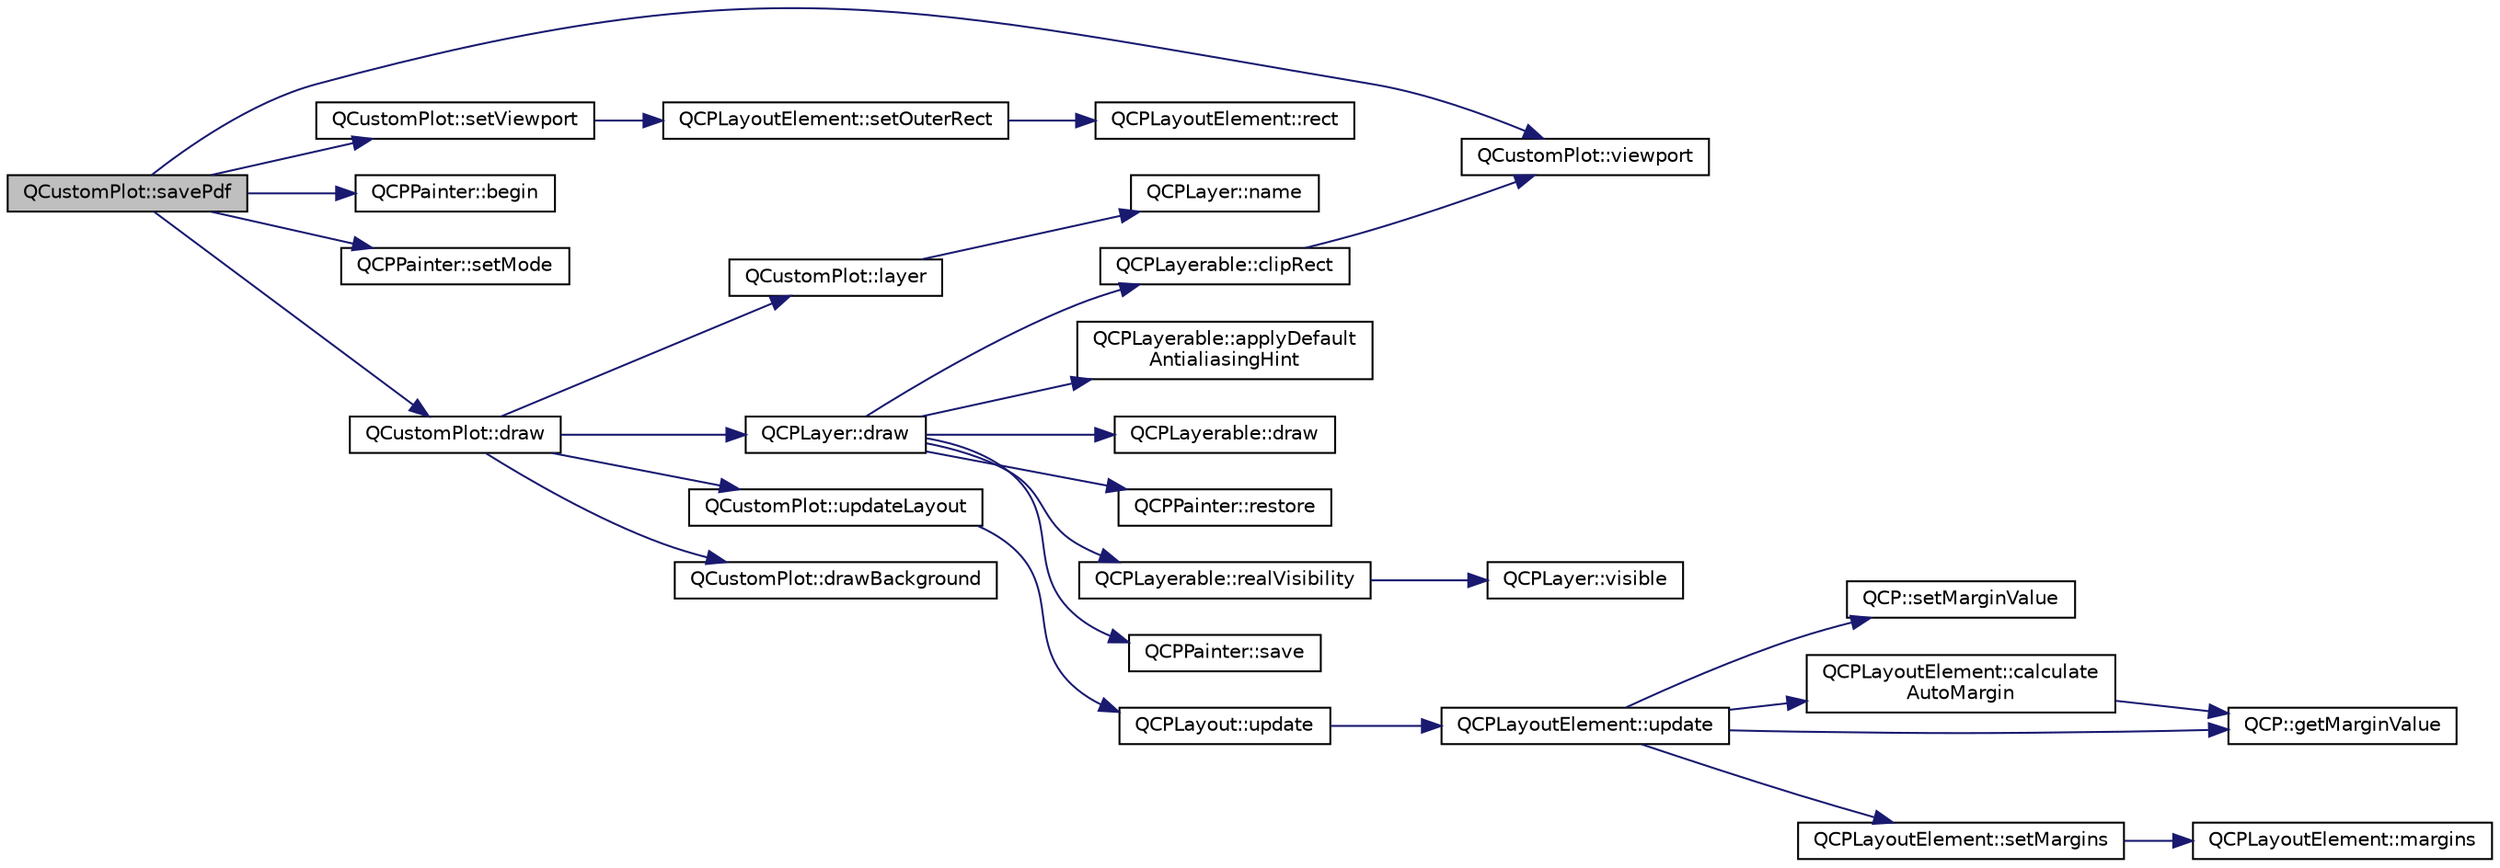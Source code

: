 digraph "QCustomPlot::savePdf"
{
  edge [fontname="Helvetica",fontsize="10",labelfontname="Helvetica",labelfontsize="10"];
  node [fontname="Helvetica",fontsize="10",shape=record];
  rankdir="LR";
  Node1074 [label="QCustomPlot::savePdf",height=0.2,width=0.4,color="black", fillcolor="grey75", style="filled", fontcolor="black"];
  Node1074 -> Node1075 [color="midnightblue",fontsize="10",style="solid",fontname="Helvetica"];
  Node1075 [label="QCustomPlot::viewport",height=0.2,width=0.4,color="black", fillcolor="white", style="filled",URL="$class_q_custom_plot.html#a19842409b18f556b256d05e97fffc670"];
  Node1074 -> Node1076 [color="midnightblue",fontsize="10",style="solid",fontname="Helvetica"];
  Node1076 [label="QCustomPlot::setViewport",height=0.2,width=0.4,color="black", fillcolor="white", style="filled",URL="$class_q_custom_plot.html#a3f9bc4b939dd8aaba9339fd09f273fc4"];
  Node1076 -> Node1077 [color="midnightblue",fontsize="10",style="solid",fontname="Helvetica"];
  Node1077 [label="QCPLayoutElement::setOuterRect",height=0.2,width=0.4,color="black", fillcolor="white", style="filled",URL="$class_q_c_p_layout_element.html#a38975ea13e36de8e53391ce41d94bc0f"];
  Node1077 -> Node1078 [color="midnightblue",fontsize="10",style="solid",fontname="Helvetica"];
  Node1078 [label="QCPLayoutElement::rect",height=0.2,width=0.4,color="black", fillcolor="white", style="filled",URL="$class_q_c_p_layout_element.html#a208effccfe2cca4a0eaf9393e60f2dd4"];
  Node1074 -> Node1079 [color="midnightblue",fontsize="10",style="solid",fontname="Helvetica"];
  Node1079 [label="QCPPainter::begin",height=0.2,width=0.4,color="black", fillcolor="white", style="filled",URL="$class_q_c_p_painter.html#a0a41146ccd619dceab6e25ec7b46b044"];
  Node1074 -> Node1080 [color="midnightblue",fontsize="10",style="solid",fontname="Helvetica"];
  Node1080 [label="QCPPainter::setMode",height=0.2,width=0.4,color="black", fillcolor="white", style="filled",URL="$class_q_c_p_painter.html#af6b1f7d2bbc548b10aa55d8b6ad49577"];
  Node1074 -> Node1081 [color="midnightblue",fontsize="10",style="solid",fontname="Helvetica"];
  Node1081 [label="QCustomPlot::draw",height=0.2,width=0.4,color="black", fillcolor="white", style="filled",URL="$class_q_custom_plot.html#ad7a7d878bf050f101a43008e7d8fdb52"];
  Node1081 -> Node1082 [color="midnightblue",fontsize="10",style="solid",fontname="Helvetica"];
  Node1082 [label="QCustomPlot::updateLayout",height=0.2,width=0.4,color="black", fillcolor="white", style="filled",URL="$class_q_custom_plot.html#a6e6693e2c249f65437382ffd93405e04"];
  Node1082 -> Node1083 [color="midnightblue",fontsize="10",style="solid",fontname="Helvetica"];
  Node1083 [label="QCPLayout::update",height=0.2,width=0.4,color="black", fillcolor="white", style="filled",URL="$class_q_c_p_layout.html#a48ecc9c98ea90b547c3e27a931a8f7bd"];
  Node1083 -> Node1084 [color="midnightblue",fontsize="10",style="solid",fontname="Helvetica"];
  Node1084 [label="QCPLayoutElement::update",height=0.2,width=0.4,color="black", fillcolor="white", style="filled",URL="$class_q_c_p_layout_element.html#a929c2ec62e0e0e1d8418eaa802e2af9b"];
  Node1084 -> Node1085 [color="midnightblue",fontsize="10",style="solid",fontname="Helvetica"];
  Node1085 [label="QCP::setMarginValue",height=0.2,width=0.4,color="black", fillcolor="white", style="filled",URL="$namespace_q_c_p.html#afbf6e3084c108f2bb4372107945ee82f"];
  Node1084 -> Node1086 [color="midnightblue",fontsize="10",style="solid",fontname="Helvetica"];
  Node1086 [label="QCPLayoutElement::calculate\lAutoMargin",height=0.2,width=0.4,color="black", fillcolor="white", style="filled",URL="$class_q_c_p_layout_element.html#a005c9f0fe84bc1591a2cf2c46fd477b4"];
  Node1086 -> Node1087 [color="midnightblue",fontsize="10",style="solid",fontname="Helvetica"];
  Node1087 [label="QCP::getMarginValue",height=0.2,width=0.4,color="black", fillcolor="white", style="filled",URL="$namespace_q_c_p.html#a23a2679d3495c444acc26acc61e35b5b"];
  Node1084 -> Node1087 [color="midnightblue",fontsize="10",style="solid",fontname="Helvetica"];
  Node1084 -> Node1088 [color="midnightblue",fontsize="10",style="solid",fontname="Helvetica"];
  Node1088 [label="QCPLayoutElement::setMargins",height=0.2,width=0.4,color="black", fillcolor="white", style="filled",URL="$class_q_c_p_layout_element.html#a8f450b1f3f992ad576fce2c63d8b79cf"];
  Node1088 -> Node1089 [color="midnightblue",fontsize="10",style="solid",fontname="Helvetica"];
  Node1089 [label="QCPLayoutElement::margins",height=0.2,width=0.4,color="black", fillcolor="white", style="filled",URL="$class_q_c_p_layout_element.html#af4ac9450aa2d60863bf3a8ea0c940c9d"];
  Node1081 -> Node1090 [color="midnightblue",fontsize="10",style="solid",fontname="Helvetica"];
  Node1090 [label="QCustomPlot::drawBackground",height=0.2,width=0.4,color="black", fillcolor="white", style="filled",URL="$class_q_custom_plot.html#a05dd52438cee4353b18c1e53a439008d"];
  Node1081 -> Node1091 [color="midnightblue",fontsize="10",style="solid",fontname="Helvetica"];
  Node1091 [label="QCustomPlot::layer",height=0.2,width=0.4,color="black", fillcolor="white", style="filled",URL="$class_q_custom_plot.html#a0a96244e7773b242ef23c32b7bdfb159"];
  Node1091 -> Node1092 [color="midnightblue",fontsize="10",style="solid",fontname="Helvetica"];
  Node1092 [label="QCPLayer::name",height=0.2,width=0.4,color="black", fillcolor="white", style="filled",URL="$class_q_c_p_layer.html#a37806f662b50b588fb1029a14fc5ef50"];
  Node1081 -> Node1093 [color="midnightblue",fontsize="10",style="solid",fontname="Helvetica"];
  Node1093 [label="QCPLayer::draw",height=0.2,width=0.4,color="black", fillcolor="white", style="filled",URL="$class_q_c_p_layer.html#ab831a99c8d30b15ec4533ca341e8813b"];
  Node1093 -> Node1094 [color="midnightblue",fontsize="10",style="solid",fontname="Helvetica"];
  Node1094 [label="QCPLayerable::realVisibility",height=0.2,width=0.4,color="black", fillcolor="white", style="filled",URL="$class_q_c_p_layerable.html#ab054e88f15d485defcb95e7376f119e7"];
  Node1094 -> Node1095 [color="midnightblue",fontsize="10",style="solid",fontname="Helvetica"];
  Node1095 [label="QCPLayer::visible",height=0.2,width=0.4,color="black", fillcolor="white", style="filled",URL="$class_q_c_p_layer.html#ad1cc2d6b32d2abb33c7f449b964e068c"];
  Node1093 -> Node1096 [color="midnightblue",fontsize="10",style="solid",fontname="Helvetica"];
  Node1096 [label="QCPPainter::save",height=0.2,width=0.4,color="black", fillcolor="white", style="filled",URL="$class_q_c_p_painter.html#a8fd6821ee6fecbfa04444c9062912abd"];
  Node1093 -> Node1097 [color="midnightblue",fontsize="10",style="solid",fontname="Helvetica"];
  Node1097 [label="QCPLayerable::clipRect",height=0.2,width=0.4,color="black", fillcolor="white", style="filled",URL="$class_q_c_p_layerable.html#acbcfc9ecc75433747b1978a77b1864b3"];
  Node1097 -> Node1075 [color="midnightblue",fontsize="10",style="solid",fontname="Helvetica"];
  Node1093 -> Node1098 [color="midnightblue",fontsize="10",style="solid",fontname="Helvetica"];
  Node1098 [label="QCPLayerable::applyDefault\lAntialiasingHint",height=0.2,width=0.4,color="black", fillcolor="white", style="filled",URL="$class_q_c_p_layerable.html#afdf83ddc6a265cbf4c89fe99d3d93473"];
  Node1093 -> Node1099 [color="midnightblue",fontsize="10",style="solid",fontname="Helvetica"];
  Node1099 [label="QCPLayerable::draw",height=0.2,width=0.4,color="black", fillcolor="white", style="filled",URL="$class_q_c_p_layerable.html#aecf2f7087482d4b6a78cb2770e5ed12d"];
  Node1093 -> Node1100 [color="midnightblue",fontsize="10",style="solid",fontname="Helvetica"];
  Node1100 [label="QCPPainter::restore",height=0.2,width=0.4,color="black", fillcolor="white", style="filled",URL="$class_q_c_p_painter.html#a64908e6298d5bbd83457dc987cc3a022"];
}
